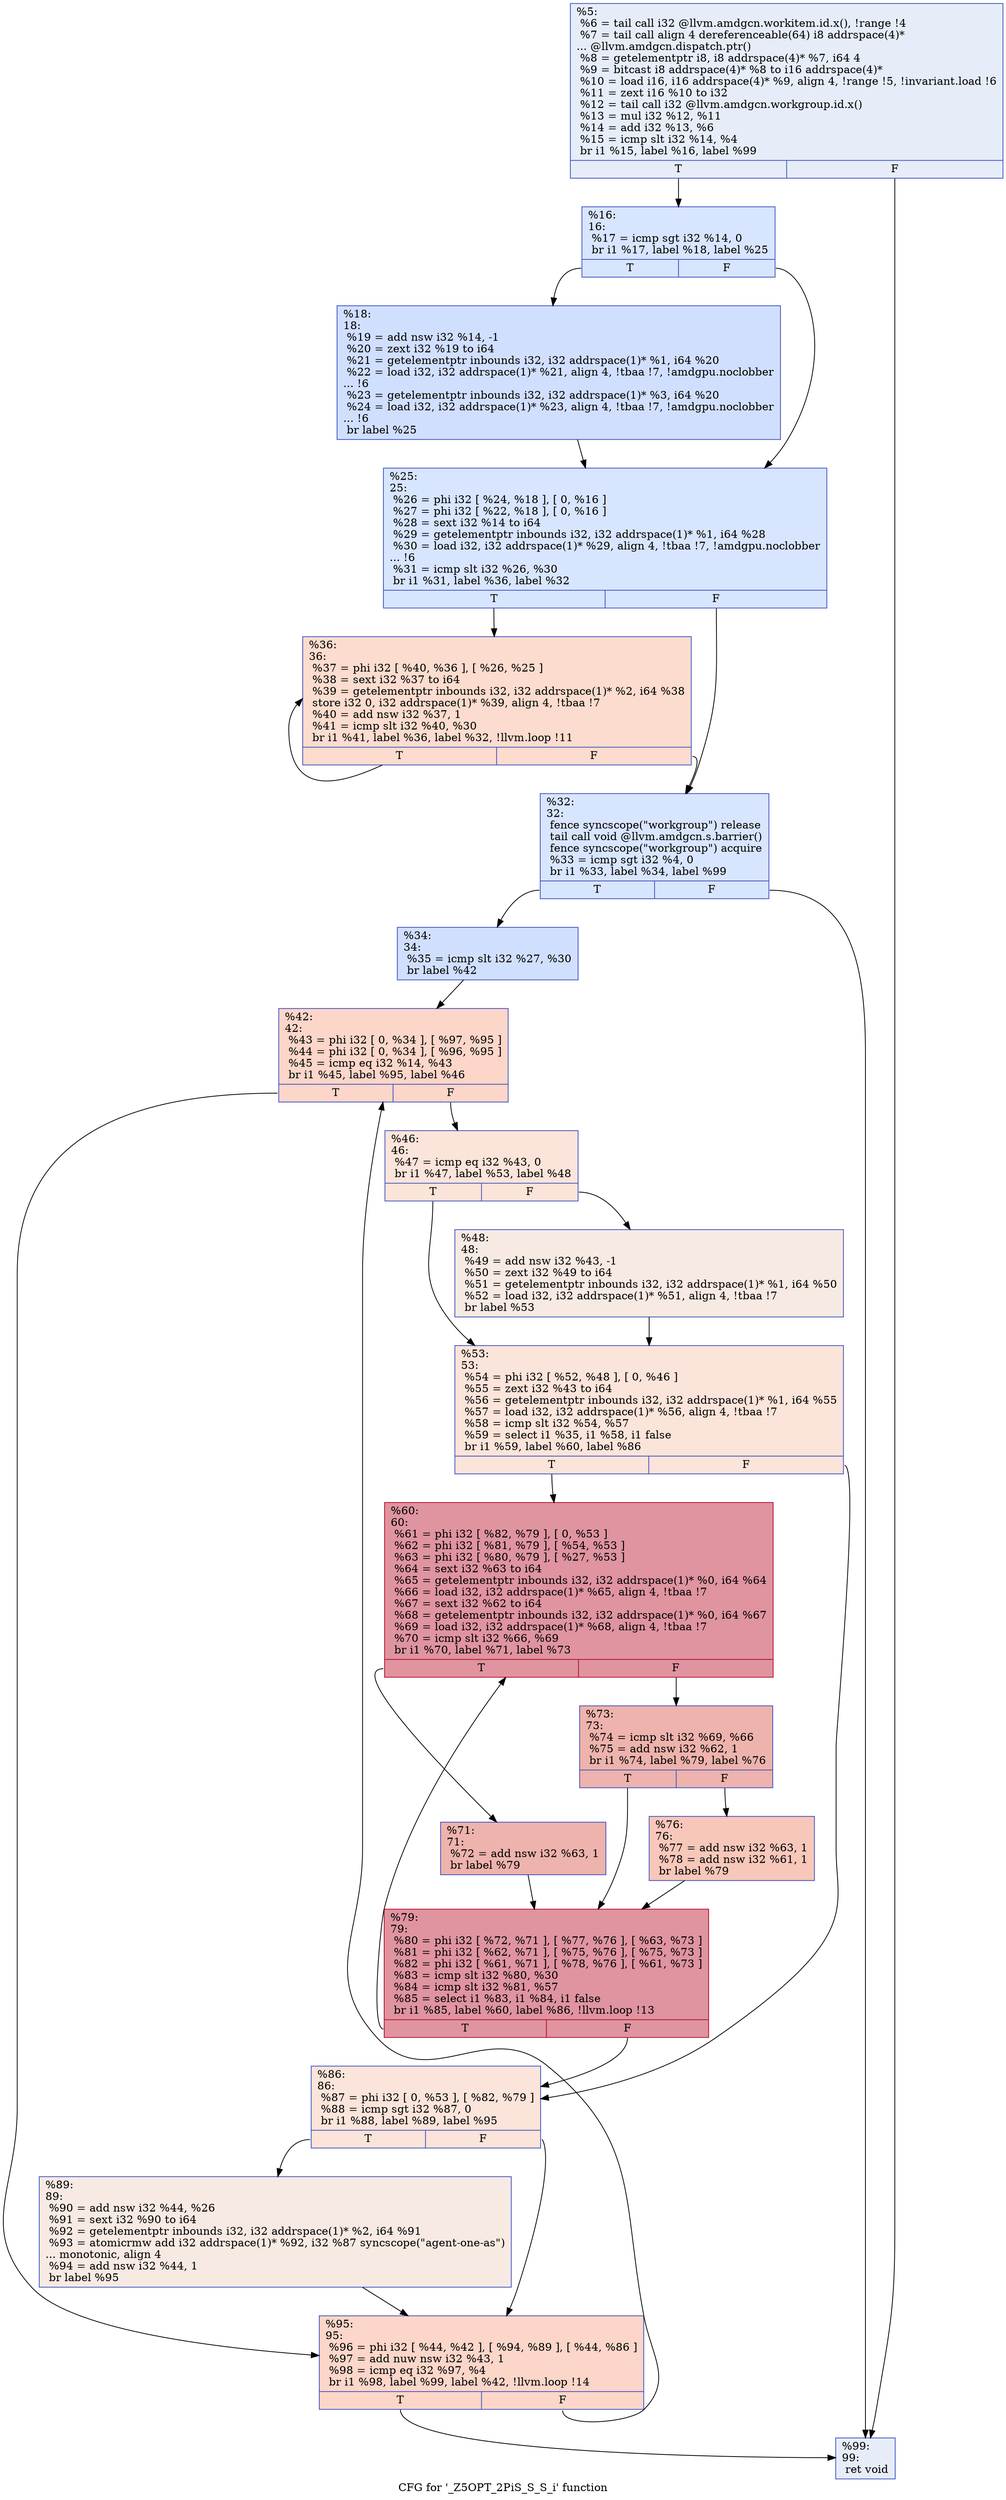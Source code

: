 digraph "CFG for '_Z5OPT_2PiS_S_S_i' function" {
	label="CFG for '_Z5OPT_2PiS_S_S_i' function";

	Node0x51a9260 [shape=record,color="#3d50c3ff", style=filled, fillcolor="#c7d7f070",label="{%5:\l  %6 = tail call i32 @llvm.amdgcn.workitem.id.x(), !range !4\l  %7 = tail call align 4 dereferenceable(64) i8 addrspace(4)*\l... @llvm.amdgcn.dispatch.ptr()\l  %8 = getelementptr i8, i8 addrspace(4)* %7, i64 4\l  %9 = bitcast i8 addrspace(4)* %8 to i16 addrspace(4)*\l  %10 = load i16, i16 addrspace(4)* %9, align 4, !range !5, !invariant.load !6\l  %11 = zext i16 %10 to i32\l  %12 = tail call i32 @llvm.amdgcn.workgroup.id.x()\l  %13 = mul i32 %12, %11\l  %14 = add i32 %13, %6\l  %15 = icmp slt i32 %14, %4\l  br i1 %15, label %16, label %99\l|{<s0>T|<s1>F}}"];
	Node0x51a9260:s0 -> Node0x51ab0e0;
	Node0x51a9260:s1 -> Node0x51ab170;
	Node0x51ab0e0 [shape=record,color="#3d50c3ff", style=filled, fillcolor="#a7c5fe70",label="{%16:\l16:                                               \l  %17 = icmp sgt i32 %14, 0\l  br i1 %17, label %18, label %25\l|{<s0>T|<s1>F}}"];
	Node0x51ab0e0:s0 -> Node0x51ab3c0;
	Node0x51ab0e0:s1 -> Node0x51ab410;
	Node0x51ab3c0 [shape=record,color="#3d50c3ff", style=filled, fillcolor="#96b7ff70",label="{%18:\l18:                                               \l  %19 = add nsw i32 %14, -1\l  %20 = zext i32 %19 to i64\l  %21 = getelementptr inbounds i32, i32 addrspace(1)* %1, i64 %20\l  %22 = load i32, i32 addrspace(1)* %21, align 4, !tbaa !7, !amdgpu.noclobber\l... !6\l  %23 = getelementptr inbounds i32, i32 addrspace(1)* %3, i64 %20\l  %24 = load i32, i32 addrspace(1)* %23, align 4, !tbaa !7, !amdgpu.noclobber\l... !6\l  br label %25\l}"];
	Node0x51ab3c0 -> Node0x51ab410;
	Node0x51ab410 [shape=record,color="#3d50c3ff", style=filled, fillcolor="#a7c5fe70",label="{%25:\l25:                                               \l  %26 = phi i32 [ %24, %18 ], [ 0, %16 ]\l  %27 = phi i32 [ %22, %18 ], [ 0, %16 ]\l  %28 = sext i32 %14 to i64\l  %29 = getelementptr inbounds i32, i32 addrspace(1)* %1, i64 %28\l  %30 = load i32, i32 addrspace(1)* %29, align 4, !tbaa !7, !amdgpu.noclobber\l... !6\l  %31 = icmp slt i32 %26, %30\l  br i1 %31, label %36, label %32\l|{<s0>T|<s1>F}}"];
	Node0x51ab410:s0 -> Node0x51acac0;
	Node0x51ab410:s1 -> Node0x51acb50;
	Node0x51acb50 [shape=record,color="#3d50c3ff", style=filled, fillcolor="#a7c5fe70",label="{%32:\l32:                                               \l  fence syncscope(\"workgroup\") release\l  tail call void @llvm.amdgcn.s.barrier()\l  fence syncscope(\"workgroup\") acquire\l  %33 = icmp sgt i32 %4, 0\l  br i1 %33, label %34, label %99\l|{<s0>T|<s1>F}}"];
	Node0x51acb50:s0 -> Node0x51ad110;
	Node0x51acb50:s1 -> Node0x51ab170;
	Node0x51ad110 [shape=record,color="#3d50c3ff", style=filled, fillcolor="#96b7ff70",label="{%34:\l34:                                               \l  %35 = icmp slt i32 %27, %30\l  br label %42\l}"];
	Node0x51ad110 -> Node0x51ad2a0;
	Node0x51acac0 [shape=record,color="#3d50c3ff", style=filled, fillcolor="#f7af9170",label="{%36:\l36:                                               \l  %37 = phi i32 [ %40, %36 ], [ %26, %25 ]\l  %38 = sext i32 %37 to i64\l  %39 = getelementptr inbounds i32, i32 addrspace(1)* %2, i64 %38\l  store i32 0, i32 addrspace(1)* %39, align 4, !tbaa !7\l  %40 = add nsw i32 %37, 1\l  %41 = icmp slt i32 %40, %30\l  br i1 %41, label %36, label %32, !llvm.loop !11\l|{<s0>T|<s1>F}}"];
	Node0x51acac0:s0 -> Node0x51acac0;
	Node0x51acac0:s1 -> Node0x51acb50;
	Node0x51ad2a0 [shape=record,color="#3d50c3ff", style=filled, fillcolor="#f6a38570",label="{%42:\l42:                                               \l  %43 = phi i32 [ 0, %34 ], [ %97, %95 ]\l  %44 = phi i32 [ 0, %34 ], [ %96, %95 ]\l  %45 = icmp eq i32 %14, %43\l  br i1 %45, label %95, label %46\l|{<s0>T|<s1>F}}"];
	Node0x51ad2a0:s0 -> Node0x51ad8b0;
	Node0x51ad2a0:s1 -> Node0x51adba0;
	Node0x51adba0 [shape=record,color="#3d50c3ff", style=filled, fillcolor="#f5c1a970",label="{%46:\l46:                                               \l  %47 = icmp eq i32 %43, 0\l  br i1 %47, label %53, label %48\l|{<s0>T|<s1>F}}"];
	Node0x51adba0:s0 -> Node0x51add70;
	Node0x51adba0:s1 -> Node0x51addc0;
	Node0x51addc0 [shape=record,color="#3d50c3ff", style=filled, fillcolor="#eed0c070",label="{%48:\l48:                                               \l  %49 = add nsw i32 %43, -1\l  %50 = zext i32 %49 to i64\l  %51 = getelementptr inbounds i32, i32 addrspace(1)* %1, i64 %50\l  %52 = load i32, i32 addrspace(1)* %51, align 4, !tbaa !7\l  br label %53\l}"];
	Node0x51addc0 -> Node0x51add70;
	Node0x51add70 [shape=record,color="#3d50c3ff", style=filled, fillcolor="#f5c1a970",label="{%53:\l53:                                               \l  %54 = phi i32 [ %52, %48 ], [ 0, %46 ]\l  %55 = zext i32 %43 to i64\l  %56 = getelementptr inbounds i32, i32 addrspace(1)* %1, i64 %55\l  %57 = load i32, i32 addrspace(1)* %56, align 4, !tbaa !7\l  %58 = icmp slt i32 %54, %57\l  %59 = select i1 %35, i1 %58, i1 false\l  br i1 %59, label %60, label %86\l|{<s0>T|<s1>F}}"];
	Node0x51add70:s0 -> Node0x51ae520;
	Node0x51add70:s1 -> Node0x51ae570;
	Node0x51ae520 [shape=record,color="#b70d28ff", style=filled, fillcolor="#b70d2870",label="{%60:\l60:                                               \l  %61 = phi i32 [ %82, %79 ], [ 0, %53 ]\l  %62 = phi i32 [ %81, %79 ], [ %54, %53 ]\l  %63 = phi i32 [ %80, %79 ], [ %27, %53 ]\l  %64 = sext i32 %63 to i64\l  %65 = getelementptr inbounds i32, i32 addrspace(1)* %0, i64 %64\l  %66 = load i32, i32 addrspace(1)* %65, align 4, !tbaa !7\l  %67 = sext i32 %62 to i64\l  %68 = getelementptr inbounds i32, i32 addrspace(1)* %0, i64 %67\l  %69 = load i32, i32 addrspace(1)* %68, align 4, !tbaa !7\l  %70 = icmp slt i32 %66, %69\l  br i1 %70, label %71, label %73\l|{<s0>T|<s1>F}}"];
	Node0x51ae520:s0 -> Node0x51ace40;
	Node0x51ae520:s1 -> Node0x51af080;
	Node0x51ace40 [shape=record,color="#3d50c3ff", style=filled, fillcolor="#d6524470",label="{%71:\l71:                                               \l  %72 = add nsw i32 %63, 1\l  br label %79\l}"];
	Node0x51ace40 -> Node0x51ae6a0;
	Node0x51af080 [shape=record,color="#3d50c3ff", style=filled, fillcolor="#d6524470",label="{%73:\l73:                                               \l  %74 = icmp slt i32 %69, %66\l  %75 = add nsw i32 %62, 1\l  br i1 %74, label %79, label %76\l|{<s0>T|<s1>F}}"];
	Node0x51af080:s0 -> Node0x51ae6a0;
	Node0x51af080:s1 -> Node0x51af3e0;
	Node0x51af3e0 [shape=record,color="#3d50c3ff", style=filled, fillcolor="#ec7f6370",label="{%76:\l76:                                               \l  %77 = add nsw i32 %63, 1\l  %78 = add nsw i32 %61, 1\l  br label %79\l}"];
	Node0x51af3e0 -> Node0x51ae6a0;
	Node0x51ae6a0 [shape=record,color="#b70d28ff", style=filled, fillcolor="#b70d2870",label="{%79:\l79:                                               \l  %80 = phi i32 [ %72, %71 ], [ %77, %76 ], [ %63, %73 ]\l  %81 = phi i32 [ %62, %71 ], [ %75, %76 ], [ %75, %73 ]\l  %82 = phi i32 [ %61, %71 ], [ %78, %76 ], [ %61, %73 ]\l  %83 = icmp slt i32 %80, %30\l  %84 = icmp slt i32 %81, %57\l  %85 = select i1 %83, i1 %84, i1 false\l  br i1 %85, label %60, label %86, !llvm.loop !13\l|{<s0>T|<s1>F}}"];
	Node0x51ae6a0:s0 -> Node0x51ae520;
	Node0x51ae6a0:s1 -> Node0x51ae570;
	Node0x51ae570 [shape=record,color="#3d50c3ff", style=filled, fillcolor="#f5c1a970",label="{%86:\l86:                                               \l  %87 = phi i32 [ 0, %53 ], [ %82, %79 ]\l  %88 = icmp sgt i32 %87, 0\l  br i1 %88, label %89, label %95\l|{<s0>T|<s1>F}}"];
	Node0x51ae570:s0 -> Node0x51afd20;
	Node0x51ae570:s1 -> Node0x51ad8b0;
	Node0x51afd20 [shape=record,color="#3d50c3ff", style=filled, fillcolor="#eed0c070",label="{%89:\l89:                                               \l  %90 = add nsw i32 %44, %26\l  %91 = sext i32 %90 to i64\l  %92 = getelementptr inbounds i32, i32 addrspace(1)* %2, i64 %91\l  %93 = atomicrmw add i32 addrspace(1)* %92, i32 %87 syncscope(\"agent-one-as\")\l... monotonic, align 4\l  %94 = add nsw i32 %44, 1\l  br label %95\l}"];
	Node0x51afd20 -> Node0x51ad8b0;
	Node0x51ad8b0 [shape=record,color="#3d50c3ff", style=filled, fillcolor="#f6a38570",label="{%95:\l95:                                               \l  %96 = phi i32 [ %44, %42 ], [ %94, %89 ], [ %44, %86 ]\l  %97 = add nuw nsw i32 %43, 1\l  %98 = icmp eq i32 %97, %4\l  br i1 %98, label %99, label %42, !llvm.loop !14\l|{<s0>T|<s1>F}}"];
	Node0x51ad8b0:s0 -> Node0x51ab170;
	Node0x51ad8b0:s1 -> Node0x51ad2a0;
	Node0x51ab170 [shape=record,color="#3d50c3ff", style=filled, fillcolor="#c7d7f070",label="{%99:\l99:                                               \l  ret void\l}"];
}
